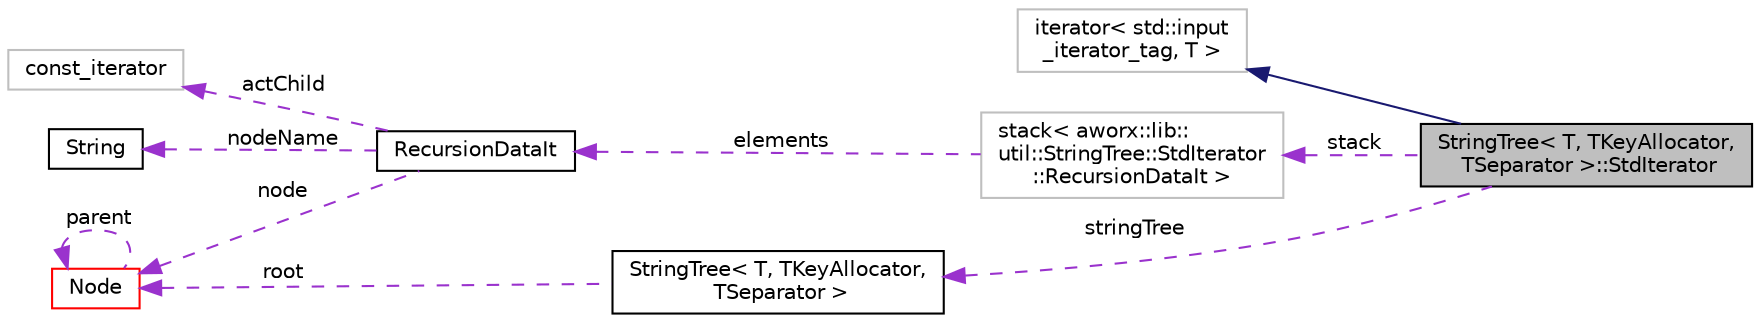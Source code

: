 digraph "StringTree&lt; T, TKeyAllocator, TSeparator &gt;::StdIterator"
{
  edge [fontname="Helvetica",fontsize="10",labelfontname="Helvetica",labelfontsize="10"];
  node [fontname="Helvetica",fontsize="10",shape=record];
  rankdir="LR";
  Node2 [label="StringTree\< T, TKeyAllocator,\l TSeparator \>::StdIterator",height=0.2,width=0.4,color="black", fillcolor="grey75", style="filled", fontcolor="black"];
  Node3 -> Node2 [dir="back",color="midnightblue",fontsize="10",style="solid",fontname="Helvetica"];
  Node3 [label="iterator\< std::input\l_iterator_tag, T \>",height=0.2,width=0.4,color="grey75", fillcolor="white", style="filled"];
  Node4 -> Node2 [dir="back",color="darkorchid3",fontsize="10",style="dashed",label=" stack" ,fontname="Helvetica"];
  Node4 [label="stack\< aworx::lib::\lutil::StringTree::StdIterator\l::RecursionDataIt \>",height=0.2,width=0.4,color="grey75", fillcolor="white", style="filled"];
  Node5 -> Node4 [dir="back",color="darkorchid3",fontsize="10",style="dashed",label=" elements" ,fontname="Helvetica"];
  Node5 [label="RecursionDataIt",height=0.2,width=0.4,color="black", fillcolor="white", style="filled",URL="$structaworx_1_1lib_1_1util_1_1StringTree_1_1StdIterator_1_1RecursionDataIt.html"];
  Node6 -> Node5 [dir="back",color="darkorchid3",fontsize="10",style="dashed",label=" actChild" ,fontname="Helvetica"];
  Node6 [label="const_iterator",height=0.2,width=0.4,color="grey75", fillcolor="white", style="filled",tooltip="STL iterator class. "];
  Node7 -> Node5 [dir="back",color="darkorchid3",fontsize="10",style="dashed",label=" nodeName" ,fontname="Helvetica"];
  Node7 [label="String",height=0.2,width=0.4,color="black", fillcolor="white", style="filled",URL="$classaworx_1_1lib_1_1strings_1_1String.html"];
  Node8 -> Node5 [dir="back",color="darkorchid3",fontsize="10",style="dashed",label=" node" ,fontname="Helvetica"];
  Node8 [label="Node",height=0.2,width=0.4,color="red", fillcolor="white", style="filled",URL="$structaworx_1_1lib_1_1util_1_1StringTree_1_1Node.html"];
  Node8 -> Node8 [dir="back",color="darkorchid3",fontsize="10",style="dashed",label=" parent" ,fontname="Helvetica"];
  Node10 -> Node2 [dir="back",color="darkorchid3",fontsize="10",style="dashed",label=" stringTree" ,fontname="Helvetica"];
  Node10 [label="StringTree\< T, TKeyAllocator,\l TSeparator \>",height=0.2,width=0.4,color="black", fillcolor="white", style="filled",URL="$classaworx_1_1lib_1_1util_1_1StringTree.html"];
  Node8 -> Node10 [dir="back",color="darkorchid3",fontsize="10",style="dashed",label=" root" ,fontname="Helvetica"];
}
